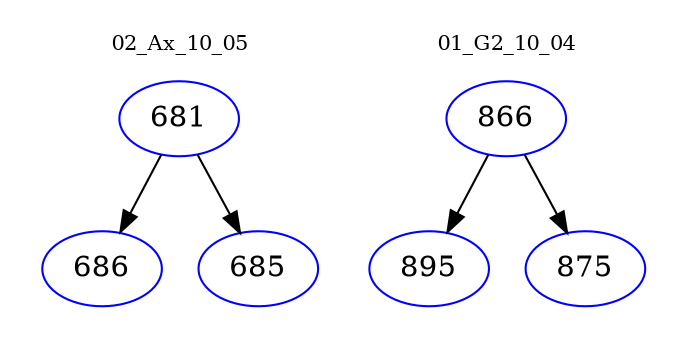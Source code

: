 digraph{
subgraph cluster_0 {
color = white
label = "02_Ax_10_05";
fontsize=10;
T0_681 [label="681", color="blue"]
T0_681 -> T0_686 [color="black"]
T0_686 [label="686", color="blue"]
T0_681 -> T0_685 [color="black"]
T0_685 [label="685", color="blue"]
}
subgraph cluster_1 {
color = white
label = "01_G2_10_04";
fontsize=10;
T1_866 [label="866", color="blue"]
T1_866 -> T1_895 [color="black"]
T1_895 [label="895", color="blue"]
T1_866 -> T1_875 [color="black"]
T1_875 [label="875", color="blue"]
}
}
